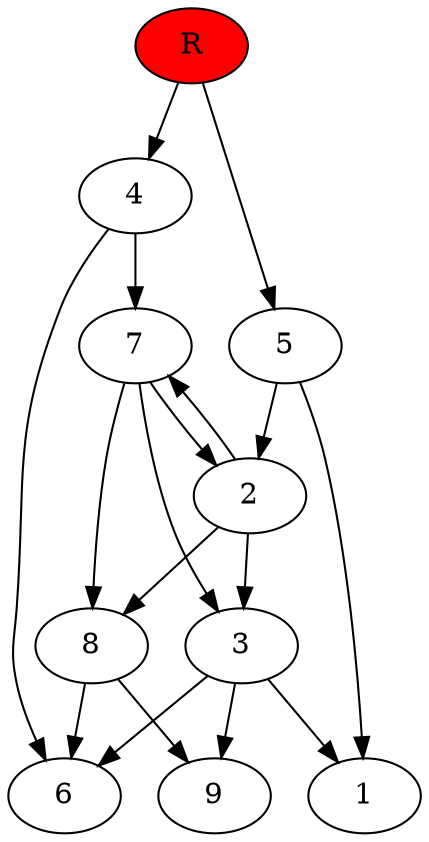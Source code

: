 digraph prb19324 {
	1
	2
	3
	4
	5
	6
	7
	8
	R [fillcolor="#ff0000" style=filled]
	2 -> 3
	2 -> 7
	2 -> 8
	3 -> 1
	3 -> 6
	3 -> 9
	4 -> 6
	4 -> 7
	5 -> 1
	5 -> 2
	7 -> 2
	7 -> 3
	7 -> 8
	8 -> 6
	8 -> 9
	R -> 4
	R -> 5
}
